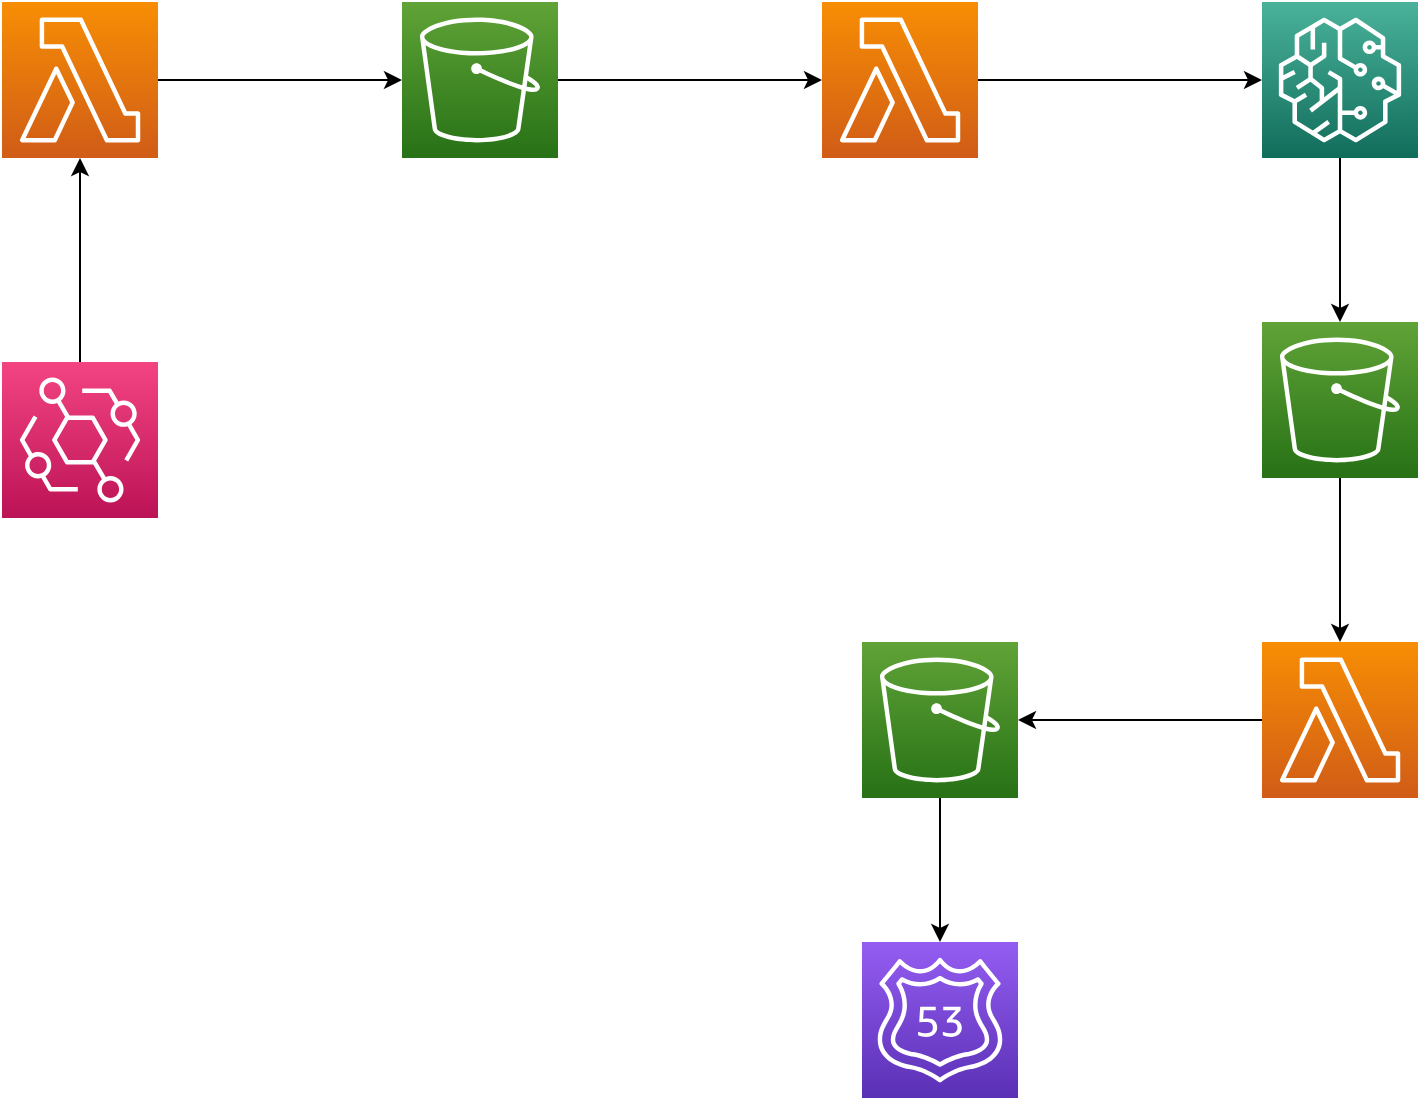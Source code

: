 <mxfile version="14.1.8" type="device"><diagram id="vjVrT-GI5mzzfWzhO9ow" name="Page-1"><mxGraphModel dx="1408" dy="825" grid="1" gridSize="10" guides="1" tooltips="1" connect="1" arrows="1" fold="1" page="1" pageScale="1" pageWidth="1169" pageHeight="827" math="0" shadow="0"><root><mxCell id="0"/><mxCell id="1" parent="0"/><mxCell id="l3EvtW_zukzhEMTOAVyF-3" style="edgeStyle=orthogonalEdgeStyle;rounded=0;orthogonalLoop=1;jettySize=auto;html=1;" edge="1" parent="1" source="l3EvtW_zukzhEMTOAVyF-1" target="l3EvtW_zukzhEMTOAVyF-2"><mxGeometry relative="1" as="geometry"/></mxCell><mxCell id="l3EvtW_zukzhEMTOAVyF-1" value="" style="outlineConnect=0;fontColor=#232F3E;gradientColor=#F34482;gradientDirection=north;fillColor=#BC1356;strokeColor=#ffffff;dashed=0;verticalLabelPosition=bottom;verticalAlign=top;align=center;html=1;fontSize=12;fontStyle=0;aspect=fixed;shape=mxgraph.aws4.resourceIcon;resIcon=mxgraph.aws4.eventbridge;" vertex="1" parent="1"><mxGeometry x="220" y="370" width="78" height="78" as="geometry"/></mxCell><mxCell id="l3EvtW_zukzhEMTOAVyF-5" style="edgeStyle=orthogonalEdgeStyle;rounded=0;orthogonalLoop=1;jettySize=auto;html=1;" edge="1" parent="1" source="l3EvtW_zukzhEMTOAVyF-2" target="l3EvtW_zukzhEMTOAVyF-4"><mxGeometry relative="1" as="geometry"/></mxCell><mxCell id="l3EvtW_zukzhEMTOAVyF-2" value="" style="outlineConnect=0;fontColor=#232F3E;gradientColor=#F78E04;gradientDirection=north;fillColor=#D05C17;strokeColor=#ffffff;dashed=0;verticalLabelPosition=bottom;verticalAlign=top;align=center;html=1;fontSize=12;fontStyle=0;aspect=fixed;shape=mxgraph.aws4.resourceIcon;resIcon=mxgraph.aws4.lambda;" vertex="1" parent="1"><mxGeometry x="220" y="190" width="78" height="78" as="geometry"/></mxCell><mxCell id="l3EvtW_zukzhEMTOAVyF-7" style="edgeStyle=orthogonalEdgeStyle;rounded=0;orthogonalLoop=1;jettySize=auto;html=1;" edge="1" parent="1" source="l3EvtW_zukzhEMTOAVyF-4" target="l3EvtW_zukzhEMTOAVyF-6"><mxGeometry relative="1" as="geometry"/></mxCell><mxCell id="l3EvtW_zukzhEMTOAVyF-4" value="" style="outlineConnect=0;fontColor=#232F3E;gradientColor=#60A337;gradientDirection=north;fillColor=#277116;strokeColor=#ffffff;dashed=0;verticalLabelPosition=bottom;verticalAlign=top;align=center;html=1;fontSize=12;fontStyle=0;aspect=fixed;shape=mxgraph.aws4.resourceIcon;resIcon=mxgraph.aws4.s3;" vertex="1" parent="1"><mxGeometry x="420" y="190" width="78" height="78" as="geometry"/></mxCell><mxCell id="l3EvtW_zukzhEMTOAVyF-9" style="edgeStyle=orthogonalEdgeStyle;rounded=0;orthogonalLoop=1;jettySize=auto;html=1;" edge="1" parent="1" source="l3EvtW_zukzhEMTOAVyF-6" target="l3EvtW_zukzhEMTOAVyF-8"><mxGeometry relative="1" as="geometry"/></mxCell><mxCell id="l3EvtW_zukzhEMTOAVyF-6" value="" style="outlineConnect=0;fontColor=#232F3E;gradientColor=#F78E04;gradientDirection=north;fillColor=#D05C17;strokeColor=#ffffff;dashed=0;verticalLabelPosition=bottom;verticalAlign=top;align=center;html=1;fontSize=12;fontStyle=0;aspect=fixed;shape=mxgraph.aws4.resourceIcon;resIcon=mxgraph.aws4.lambda;" vertex="1" parent="1"><mxGeometry x="630" y="190" width="78" height="78" as="geometry"/></mxCell><mxCell id="l3EvtW_zukzhEMTOAVyF-11" style="edgeStyle=orthogonalEdgeStyle;rounded=0;orthogonalLoop=1;jettySize=auto;html=1;" edge="1" parent="1" source="l3EvtW_zukzhEMTOAVyF-8" target="l3EvtW_zukzhEMTOAVyF-10"><mxGeometry relative="1" as="geometry"/></mxCell><mxCell id="l3EvtW_zukzhEMTOAVyF-8" value="" style="outlineConnect=0;fontColor=#232F3E;gradientColor=#4AB29A;gradientDirection=north;fillColor=#116D5B;strokeColor=#ffffff;dashed=0;verticalLabelPosition=bottom;verticalAlign=top;align=center;html=1;fontSize=12;fontStyle=0;aspect=fixed;shape=mxgraph.aws4.resourceIcon;resIcon=mxgraph.aws4.sagemaker;" vertex="1" parent="1"><mxGeometry x="850" y="190" width="78" height="78" as="geometry"/></mxCell><mxCell id="l3EvtW_zukzhEMTOAVyF-13" style="edgeStyle=orthogonalEdgeStyle;rounded=0;orthogonalLoop=1;jettySize=auto;html=1;" edge="1" parent="1" source="l3EvtW_zukzhEMTOAVyF-10" target="l3EvtW_zukzhEMTOAVyF-12"><mxGeometry relative="1" as="geometry"/></mxCell><mxCell id="l3EvtW_zukzhEMTOAVyF-10" value="" style="outlineConnect=0;fontColor=#232F3E;gradientColor=#60A337;gradientDirection=north;fillColor=#277116;strokeColor=#ffffff;dashed=0;verticalLabelPosition=bottom;verticalAlign=top;align=center;html=1;fontSize=12;fontStyle=0;aspect=fixed;shape=mxgraph.aws4.resourceIcon;resIcon=mxgraph.aws4.s3;" vertex="1" parent="1"><mxGeometry x="850" y="350" width="78" height="78" as="geometry"/></mxCell><mxCell id="l3EvtW_zukzhEMTOAVyF-15" style="edgeStyle=orthogonalEdgeStyle;rounded=0;orthogonalLoop=1;jettySize=auto;html=1;" edge="1" parent="1" source="l3EvtW_zukzhEMTOAVyF-12" target="l3EvtW_zukzhEMTOAVyF-14"><mxGeometry relative="1" as="geometry"/></mxCell><mxCell id="l3EvtW_zukzhEMTOAVyF-12" value="" style="outlineConnect=0;fontColor=#232F3E;gradientColor=#F78E04;gradientDirection=north;fillColor=#D05C17;strokeColor=#ffffff;dashed=0;verticalLabelPosition=bottom;verticalAlign=top;align=center;html=1;fontSize=12;fontStyle=0;aspect=fixed;shape=mxgraph.aws4.resourceIcon;resIcon=mxgraph.aws4.lambda;" vertex="1" parent="1"><mxGeometry x="850" y="510" width="78" height="78" as="geometry"/></mxCell><mxCell id="l3EvtW_zukzhEMTOAVyF-17" style="edgeStyle=orthogonalEdgeStyle;rounded=0;orthogonalLoop=1;jettySize=auto;html=1;" edge="1" parent="1" source="l3EvtW_zukzhEMTOAVyF-14" target="l3EvtW_zukzhEMTOAVyF-16"><mxGeometry relative="1" as="geometry"/></mxCell><mxCell id="l3EvtW_zukzhEMTOAVyF-14" value="" style="outlineConnect=0;fontColor=#232F3E;gradientColor=#60A337;gradientDirection=north;fillColor=#277116;strokeColor=#ffffff;dashed=0;verticalLabelPosition=bottom;verticalAlign=top;align=center;html=1;fontSize=12;fontStyle=0;aspect=fixed;shape=mxgraph.aws4.resourceIcon;resIcon=mxgraph.aws4.s3;" vertex="1" parent="1"><mxGeometry x="650" y="510" width="78" height="78" as="geometry"/></mxCell><mxCell id="l3EvtW_zukzhEMTOAVyF-16" value="" style="outlineConnect=0;fontColor=#232F3E;gradientColor=#945DF2;gradientDirection=north;fillColor=#5A30B5;strokeColor=#ffffff;dashed=0;verticalLabelPosition=bottom;verticalAlign=top;align=center;html=1;fontSize=12;fontStyle=0;aspect=fixed;shape=mxgraph.aws4.resourceIcon;resIcon=mxgraph.aws4.route_53;" vertex="1" parent="1"><mxGeometry x="650" y="660" width="78" height="78" as="geometry"/></mxCell></root></mxGraphModel></diagram></mxfile>